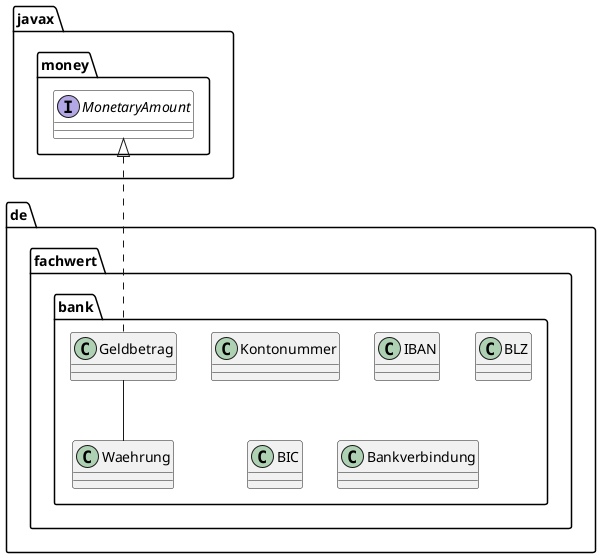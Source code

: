 @startuml

package "de.fachwert.bank" {

    class Kontonummer
    class IBAN
    class BLZ
    class BIC
    class Bankverbindung
    class Geldbetrag
    class Waehrung

}

interface javax.money.MonetaryAmount #white

javax.money.MonetaryAmount <|.. Geldbetrag
Geldbetrag -- Waehrung

@enduml
